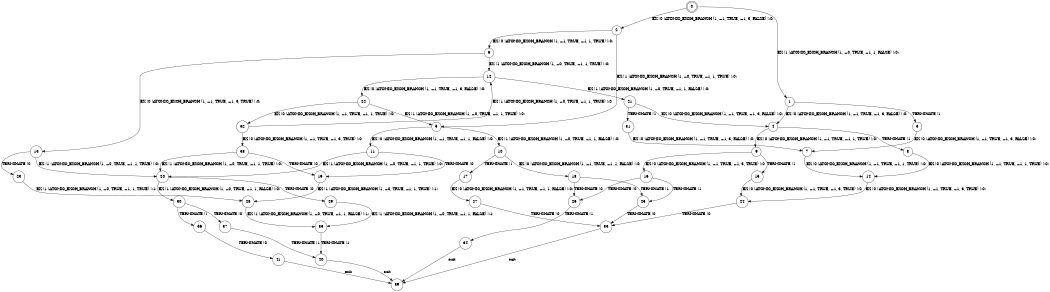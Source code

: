 digraph BCG {
size = "7, 10.5";
center = TRUE;
node [shape = circle];
0 [peripheries = 2];
0 -> 1 [label = "EX !1 !ATOMIC_EXCH_BRANCH (1, +0, TRUE, +1, 1, FALSE) !:0:"];
0 -> 2 [label = "EX !0 !ATOMIC_EXCH_BRANCH (1, +1, TRUE, +1, 3, FALSE) !:0:"];
1 -> 3 [label = "TERMINATE !1"];
1 -> 4 [label = "EX !0 !ATOMIC_EXCH_BRANCH (1, +1, TRUE, +1, 3, FALSE) !:0:"];
2 -> 5 [label = "EX !1 !ATOMIC_EXCH_BRANCH (1, +0, TRUE, +1, 1, TRUE) !:0:"];
2 -> 6 [label = "EX !0 !ATOMIC_EXCH_BRANCH (1, +1, TRUE, +1, 1, TRUE) !:0:"];
3 -> 7 [label = "EX !0 !ATOMIC_EXCH_BRANCH (1, +1, TRUE, +1, 3, FALSE) !:0:"];
4 -> 8 [label = "TERMINATE !1"];
4 -> 9 [label = "EX !0 !ATOMIC_EXCH_BRANCH (1, +1, TRUE, +1, 1, TRUE) !:0:"];
5 -> 10 [label = "EX !1 !ATOMIC_EXCH_BRANCH (1, +0, TRUE, +1, 1, FALSE) !:0:"];
5 -> 11 [label = "EX !0 !ATOMIC_EXCH_BRANCH (1, +1, TRUE, +1, 1, FALSE) !:0:"];
6 -> 12 [label = "EX !1 !ATOMIC_EXCH_BRANCH (1, +0, TRUE, +1, 1, TRUE) !:0:"];
6 -> 13 [label = "EX !0 !ATOMIC_EXCH_BRANCH (1, +1, TRUE, +1, 3, TRUE) !:0:"];
7 -> 14 [label = "EX !0 !ATOMIC_EXCH_BRANCH (1, +1, TRUE, +1, 1, TRUE) !:0:"];
8 -> 14 [label = "EX !0 !ATOMIC_EXCH_BRANCH (1, +1, TRUE, +1, 1, TRUE) !:0:"];
9 -> 15 [label = "TERMINATE !1"];
9 -> 16 [label = "EX !0 !ATOMIC_EXCH_BRANCH (1, +1, TRUE, +1, 3, TRUE) !:0:"];
10 -> 17 [label = "TERMINATE !1"];
10 -> 18 [label = "EX !0 !ATOMIC_EXCH_BRANCH (1, +1, TRUE, +1, 1, FALSE) !:0:"];
11 -> 19 [label = "TERMINATE !0"];
11 -> 20 [label = "EX !1 !ATOMIC_EXCH_BRANCH (1, +0, TRUE, +1, 1, TRUE) !:0:"];
12 -> 21 [label = "EX !1 !ATOMIC_EXCH_BRANCH (1, +0, TRUE, +1, 1, FALSE) !:0:"];
12 -> 22 [label = "EX !0 !ATOMIC_EXCH_BRANCH (1, +1, TRUE, +1, 3, FALSE) !:0:"];
13 -> 23 [label = "TERMINATE !0"];
13 -> 20 [label = "EX !1 !ATOMIC_EXCH_BRANCH (1, +0, TRUE, +1, 1, TRUE) !:0:"];
14 -> 24 [label = "EX !0 !ATOMIC_EXCH_BRANCH (1, +1, TRUE, +1, 3, TRUE) !:0:"];
15 -> 24 [label = "EX !0 !ATOMIC_EXCH_BRANCH (1, +1, TRUE, +1, 3, TRUE) !:0:"];
16 -> 25 [label = "TERMINATE !1"];
16 -> 26 [label = "TERMINATE !0"];
17 -> 27 [label = "EX !0 !ATOMIC_EXCH_BRANCH (1, +1, TRUE, +1, 1, FALSE) !:0:"];
18 -> 25 [label = "TERMINATE !1"];
18 -> 26 [label = "TERMINATE !0"];
19 -> 28 [label = "EX !1 !ATOMIC_EXCH_BRANCH (1, +0, TRUE, +1, 1, TRUE) !:1:"];
20 -> 29 [label = "TERMINATE !0"];
20 -> 30 [label = "EX !1 !ATOMIC_EXCH_BRANCH (1, +0, TRUE, +1, 1, FALSE) !:0:"];
21 -> 31 [label = "TERMINATE !1"];
21 -> 4 [label = "EX !0 !ATOMIC_EXCH_BRANCH (1, +1, TRUE, +1, 3, FALSE) !:0:"];
22 -> 5 [label = "EX !1 !ATOMIC_EXCH_BRANCH (1, +0, TRUE, +1, 1, TRUE) !:0:"];
22 -> 32 [label = "EX !0 !ATOMIC_EXCH_BRANCH (1, +1, TRUE, +1, 1, TRUE) !:0:"];
23 -> 28 [label = "EX !1 !ATOMIC_EXCH_BRANCH (1, +0, TRUE, +1, 1, TRUE) !:1:"];
24 -> 33 [label = "TERMINATE !0"];
25 -> 33 [label = "TERMINATE !0"];
26 -> 34 [label = "TERMINATE !1"];
27 -> 33 [label = "TERMINATE !0"];
28 -> 35 [label = "EX !1 !ATOMIC_EXCH_BRANCH (1, +0, TRUE, +1, 1, FALSE) !:1:"];
29 -> 35 [label = "EX !1 !ATOMIC_EXCH_BRANCH (1, +0, TRUE, +1, 1, FALSE) !:1:"];
30 -> 36 [label = "TERMINATE !1"];
30 -> 37 [label = "TERMINATE !0"];
31 -> 7 [label = "EX !0 !ATOMIC_EXCH_BRANCH (1, +1, TRUE, +1, 3, FALSE) !:0:"];
32 -> 12 [label = "EX !1 !ATOMIC_EXCH_BRANCH (1, +0, TRUE, +1, 1, TRUE) !:0:"];
32 -> 38 [label = "EX !0 !ATOMIC_EXCH_BRANCH (1, +1, TRUE, +1, 3, TRUE) !:0:"];
33 -> 39 [label = "exit"];
34 -> 39 [label = "exit"];
35 -> 40 [label = "TERMINATE !1"];
36 -> 41 [label = "TERMINATE !0"];
37 -> 40 [label = "TERMINATE !1"];
38 -> 19 [label = "TERMINATE !0"];
38 -> 20 [label = "EX !1 !ATOMIC_EXCH_BRANCH (1, +0, TRUE, +1, 1, TRUE) !:0:"];
40 -> 39 [label = "exit"];
41 -> 39 [label = "exit"];
}
